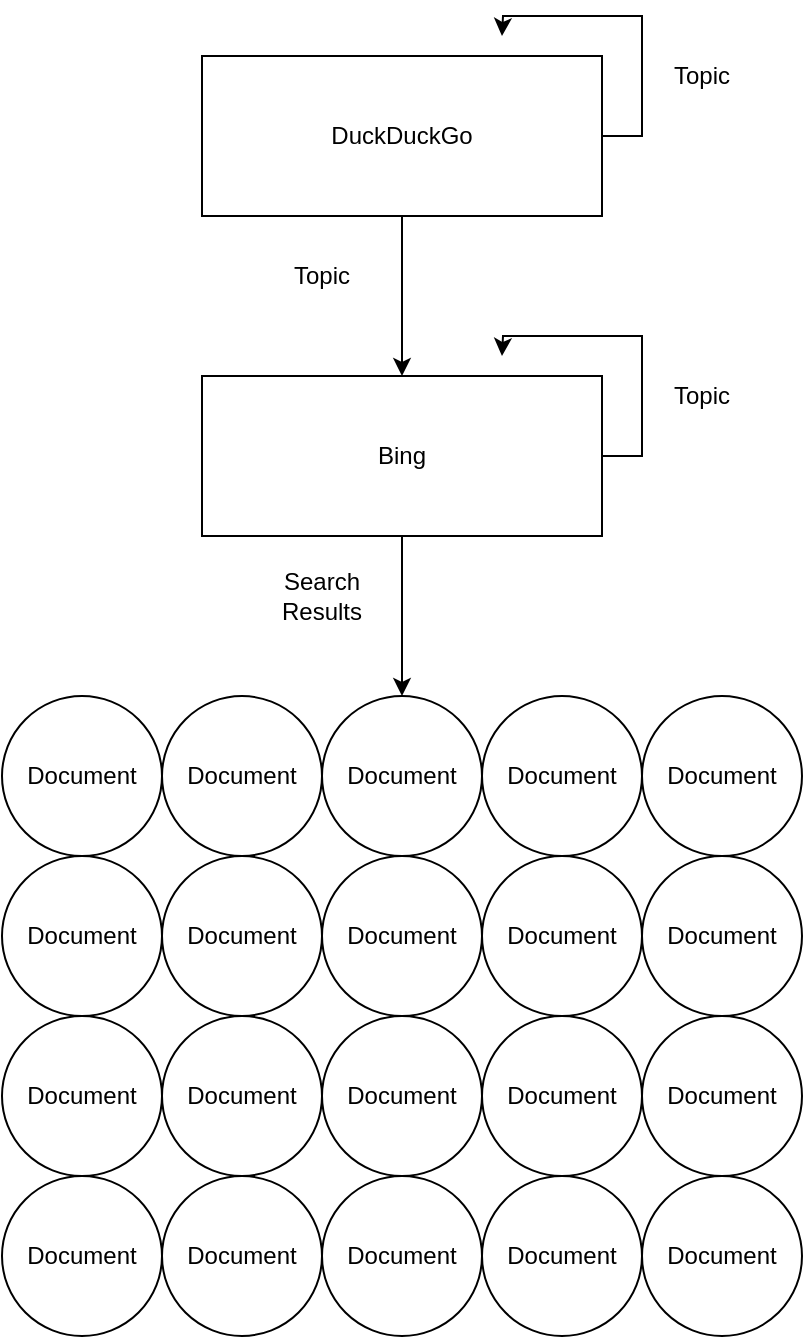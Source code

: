 <mxfile version="12.9.12" type="github">
  <diagram id="crrlfwqsGMAvzB64O_d-" name="Page-1">
    <mxGraphModel dx="774" dy="1125" grid="1" gridSize="10" guides="1" tooltips="1" connect="1" arrows="1" fold="1" page="1" pageScale="1" pageWidth="850" pageHeight="1100" math="0" shadow="0">
      <root>
        <mxCell id="0" />
        <mxCell id="1" parent="0" />
        <mxCell id="yaFvhEICd4bSxS1KPpvw-23" value="" style="edgeStyle=orthogonalEdgeStyle;rounded=0;orthogonalLoop=1;jettySize=auto;html=1;" edge="1" parent="1" source="yaFvhEICd4bSxS1KPpvw-1" target="yaFvhEICd4bSxS1KPpvw-2">
          <mxGeometry relative="1" as="geometry" />
        </mxCell>
        <mxCell id="yaFvhEICd4bSxS1KPpvw-27" style="edgeStyle=orthogonalEdgeStyle;rounded=0;orthogonalLoop=1;jettySize=auto;html=1;exitX=1;exitY=0.5;exitDx=0;exitDy=0;" edge="1" parent="1" source="yaFvhEICd4bSxS1KPpvw-1">
          <mxGeometry relative="1" as="geometry">
            <mxPoint x="390" y="110" as="targetPoint" />
          </mxGeometry>
        </mxCell>
        <mxCell id="yaFvhEICd4bSxS1KPpvw-1" value="DuckDuckGo" style="rounded=0;whiteSpace=wrap;html=1;" vertex="1" parent="1">
          <mxGeometry x="240" y="120" width="200" height="80" as="geometry" />
        </mxCell>
        <mxCell id="yaFvhEICd4bSxS1KPpvw-24" value="" style="edgeStyle=orthogonalEdgeStyle;rounded=0;orthogonalLoop=1;jettySize=auto;html=1;" edge="1" parent="1" source="yaFvhEICd4bSxS1KPpvw-2" target="yaFvhEICd4bSxS1KPpvw-5">
          <mxGeometry relative="1" as="geometry" />
        </mxCell>
        <mxCell id="yaFvhEICd4bSxS1KPpvw-29" style="edgeStyle=orthogonalEdgeStyle;rounded=0;orthogonalLoop=1;jettySize=auto;html=1;exitX=1;exitY=0.5;exitDx=0;exitDy=0;" edge="1" parent="1" source="yaFvhEICd4bSxS1KPpvw-2">
          <mxGeometry relative="1" as="geometry">
            <mxPoint x="390" y="270" as="targetPoint" />
          </mxGeometry>
        </mxCell>
        <mxCell id="yaFvhEICd4bSxS1KPpvw-2" value="Bing" style="rounded=0;whiteSpace=wrap;html=1;" vertex="1" parent="1">
          <mxGeometry x="240" y="280" width="200" height="80" as="geometry" />
        </mxCell>
        <mxCell id="yaFvhEICd4bSxS1KPpvw-3" value="Document" style="ellipse;whiteSpace=wrap;html=1;aspect=fixed;" vertex="1" parent="1">
          <mxGeometry x="140" y="440" width="80" height="80" as="geometry" />
        </mxCell>
        <mxCell id="yaFvhEICd4bSxS1KPpvw-4" value="Document" style="ellipse;whiteSpace=wrap;html=1;aspect=fixed;" vertex="1" parent="1">
          <mxGeometry x="220" y="440" width="80" height="80" as="geometry" />
        </mxCell>
        <mxCell id="yaFvhEICd4bSxS1KPpvw-5" value="Document" style="ellipse;whiteSpace=wrap;html=1;aspect=fixed;" vertex="1" parent="1">
          <mxGeometry x="300" y="440" width="80" height="80" as="geometry" />
        </mxCell>
        <mxCell id="yaFvhEICd4bSxS1KPpvw-6" value="Document" style="ellipse;whiteSpace=wrap;html=1;aspect=fixed;" vertex="1" parent="1">
          <mxGeometry x="380" y="440" width="80" height="80" as="geometry" />
        </mxCell>
        <mxCell id="yaFvhEICd4bSxS1KPpvw-7" value="Document" style="ellipse;whiteSpace=wrap;html=1;aspect=fixed;" vertex="1" parent="1">
          <mxGeometry x="460" y="440" width="80" height="80" as="geometry" />
        </mxCell>
        <mxCell id="yaFvhEICd4bSxS1KPpvw-8" value="Document" style="ellipse;whiteSpace=wrap;html=1;aspect=fixed;" vertex="1" parent="1">
          <mxGeometry x="140" y="520" width="80" height="80" as="geometry" />
        </mxCell>
        <mxCell id="yaFvhEICd4bSxS1KPpvw-9" value="Document" style="ellipse;whiteSpace=wrap;html=1;aspect=fixed;" vertex="1" parent="1">
          <mxGeometry x="220" y="520" width="80" height="80" as="geometry" />
        </mxCell>
        <mxCell id="yaFvhEICd4bSxS1KPpvw-10" value="Document" style="ellipse;whiteSpace=wrap;html=1;aspect=fixed;" vertex="1" parent="1">
          <mxGeometry x="300" y="520" width="80" height="80" as="geometry" />
        </mxCell>
        <mxCell id="yaFvhEICd4bSxS1KPpvw-11" value="Document" style="ellipse;whiteSpace=wrap;html=1;aspect=fixed;" vertex="1" parent="1">
          <mxGeometry x="380" y="520" width="80" height="80" as="geometry" />
        </mxCell>
        <mxCell id="yaFvhEICd4bSxS1KPpvw-12" value="Document" style="ellipse;whiteSpace=wrap;html=1;aspect=fixed;" vertex="1" parent="1">
          <mxGeometry x="460" y="520" width="80" height="80" as="geometry" />
        </mxCell>
        <mxCell id="yaFvhEICd4bSxS1KPpvw-13" value="Document" style="ellipse;whiteSpace=wrap;html=1;aspect=fixed;" vertex="1" parent="1">
          <mxGeometry x="140" y="600" width="80" height="80" as="geometry" />
        </mxCell>
        <mxCell id="yaFvhEICd4bSxS1KPpvw-14" value="Document" style="ellipse;whiteSpace=wrap;html=1;aspect=fixed;" vertex="1" parent="1">
          <mxGeometry x="220" y="600" width="80" height="80" as="geometry" />
        </mxCell>
        <mxCell id="yaFvhEICd4bSxS1KPpvw-15" value="Document" style="ellipse;whiteSpace=wrap;html=1;aspect=fixed;" vertex="1" parent="1">
          <mxGeometry x="300" y="600" width="80" height="80" as="geometry" />
        </mxCell>
        <mxCell id="yaFvhEICd4bSxS1KPpvw-16" value="Document" style="ellipse;whiteSpace=wrap;html=1;aspect=fixed;" vertex="1" parent="1">
          <mxGeometry x="380" y="600" width="80" height="80" as="geometry" />
        </mxCell>
        <mxCell id="yaFvhEICd4bSxS1KPpvw-17" value="Document" style="ellipse;whiteSpace=wrap;html=1;aspect=fixed;" vertex="1" parent="1">
          <mxGeometry x="460" y="600" width="80" height="80" as="geometry" />
        </mxCell>
        <mxCell id="yaFvhEICd4bSxS1KPpvw-18" value="Document" style="ellipse;whiteSpace=wrap;html=1;aspect=fixed;" vertex="1" parent="1">
          <mxGeometry x="140" y="680" width="80" height="80" as="geometry" />
        </mxCell>
        <mxCell id="yaFvhEICd4bSxS1KPpvw-19" value="Document" style="ellipse;whiteSpace=wrap;html=1;aspect=fixed;" vertex="1" parent="1">
          <mxGeometry x="220" y="680" width="80" height="80" as="geometry" />
        </mxCell>
        <mxCell id="yaFvhEICd4bSxS1KPpvw-20" value="Document" style="ellipse;whiteSpace=wrap;html=1;aspect=fixed;" vertex="1" parent="1">
          <mxGeometry x="300" y="680" width="80" height="80" as="geometry" />
        </mxCell>
        <mxCell id="yaFvhEICd4bSxS1KPpvw-21" value="Document" style="ellipse;whiteSpace=wrap;html=1;aspect=fixed;" vertex="1" parent="1">
          <mxGeometry x="380" y="680" width="80" height="80" as="geometry" />
        </mxCell>
        <mxCell id="yaFvhEICd4bSxS1KPpvw-22" value="Document" style="ellipse;whiteSpace=wrap;html=1;aspect=fixed;" vertex="1" parent="1">
          <mxGeometry x="460" y="680" width="80" height="80" as="geometry" />
        </mxCell>
        <mxCell id="yaFvhEICd4bSxS1KPpvw-30" value="Topic" style="text;html=1;strokeColor=none;fillColor=none;align=center;verticalAlign=middle;whiteSpace=wrap;rounded=0;" vertex="1" parent="1">
          <mxGeometry x="470" y="120" width="40" height="20" as="geometry" />
        </mxCell>
        <mxCell id="yaFvhEICd4bSxS1KPpvw-31" value="Topic" style="text;html=1;strokeColor=none;fillColor=none;align=center;verticalAlign=middle;whiteSpace=wrap;rounded=0;" vertex="1" parent="1">
          <mxGeometry x="470" y="280" width="40" height="20" as="geometry" />
        </mxCell>
        <mxCell id="yaFvhEICd4bSxS1KPpvw-32" value="Topic" style="text;html=1;strokeColor=none;fillColor=none;align=center;verticalAlign=middle;whiteSpace=wrap;rounded=0;" vertex="1" parent="1">
          <mxGeometry x="280" y="220" width="40" height="20" as="geometry" />
        </mxCell>
        <mxCell id="yaFvhEICd4bSxS1KPpvw-35" value="Search Results" style="text;html=1;strokeColor=none;fillColor=none;align=center;verticalAlign=middle;whiteSpace=wrap;rounded=0;" vertex="1" parent="1">
          <mxGeometry x="280" y="380" width="40" height="20" as="geometry" />
        </mxCell>
      </root>
    </mxGraphModel>
  </diagram>
</mxfile>
